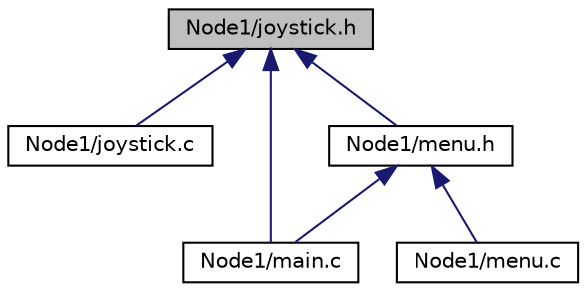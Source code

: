 digraph "Node1/joystick.h"
{
  edge [fontname="Helvetica",fontsize="10",labelfontname="Helvetica",labelfontsize="10"];
  node [fontname="Helvetica",fontsize="10",shape=record];
  Node1 [label="Node1/joystick.h",height=0.2,width=0.4,color="black", fillcolor="grey75", style="filled", fontcolor="black"];
  Node1 -> Node2 [dir="back",color="midnightblue",fontsize="10",style="solid",fontname="Helvetica"];
  Node2 [label="Node1/joystick.c",height=0.2,width=0.4,color="black", fillcolor="white", style="filled",URL="$joystick_8c.html",tooltip="C-file for the joystick on the USB-multiboards behaviour. "];
  Node1 -> Node3 [dir="back",color="midnightblue",fontsize="10",style="solid",fontname="Helvetica"];
  Node3 [label="Node1/main.c",height=0.2,width=0.4,color="black", fillcolor="white", style="filled",URL="$_node1_2main_8c.html"];
  Node1 -> Node4 [dir="back",color="midnightblue",fontsize="10",style="solid",fontname="Helvetica"];
  Node4 [label="Node1/menu.h",height=0.2,width=0.4,color="black", fillcolor="white", style="filled",URL="$menu_8h.html"];
  Node4 -> Node3 [dir="back",color="midnightblue",fontsize="10",style="solid",fontname="Helvetica"];
  Node4 -> Node5 [dir="back",color="midnightblue",fontsize="10",style="solid",fontname="Helvetica"];
  Node5 [label="Node1/menu.c",height=0.2,width=0.4,color="black", fillcolor="white", style="filled",URL="$menu_8c.html",tooltip="C-file for the menu on the OLED - to move around in the menu. "];
}
